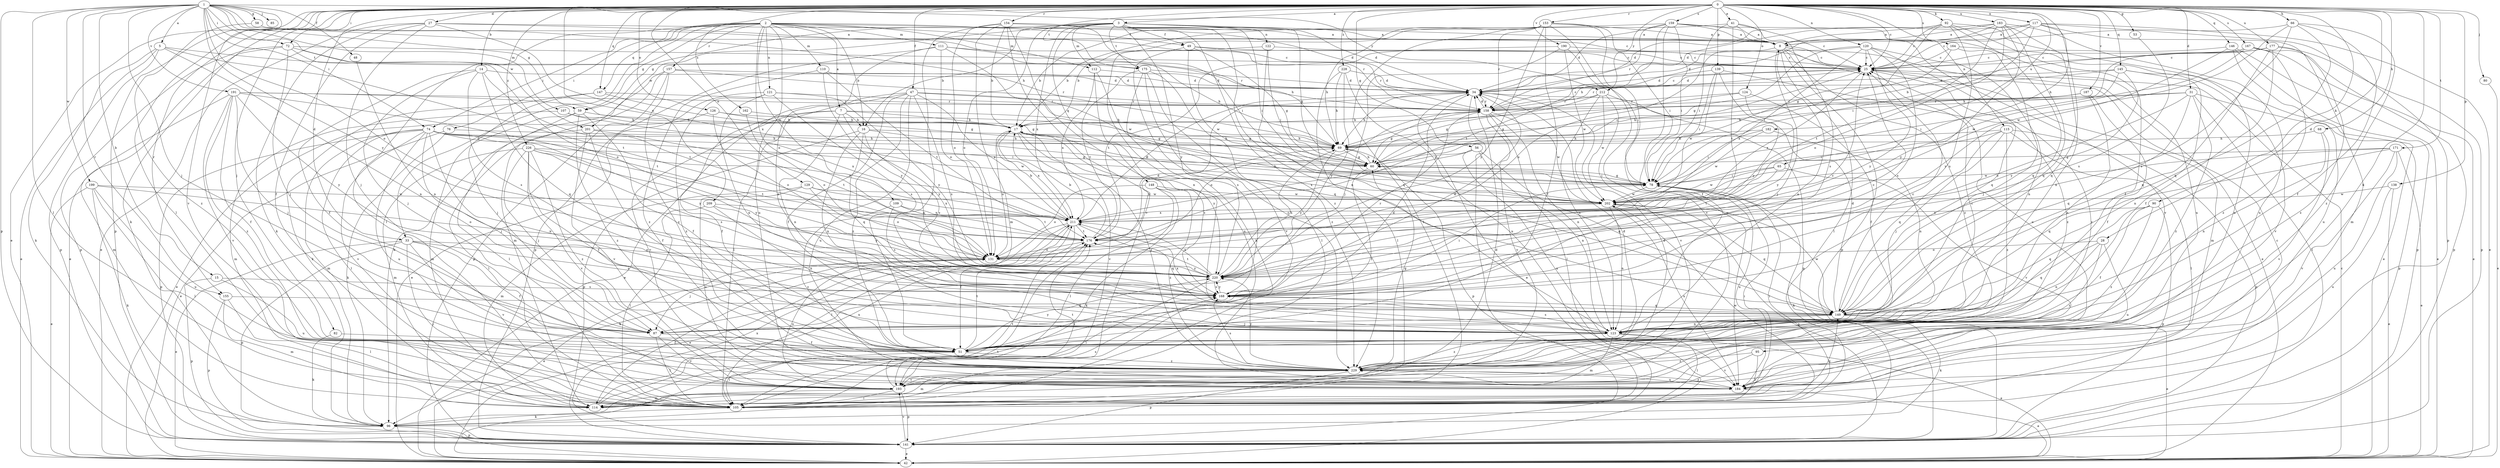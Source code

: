 strict digraph  {
0;
1;
2;
3;
5;
7;
8;
14;
15;
16;
17;
25;
27;
28;
31;
33;
34;
41;
42;
47;
48;
49;
51;
53;
56;
58;
59;
60;
65;
66;
68;
69;
72;
74;
76;
78;
80;
82;
85;
87;
90;
92;
95;
96;
105;
107;
109;
110;
111;
112;
114;
115;
117;
120;
121;
122;
123;
124;
126;
129;
131;
138;
139;
141;
145;
146;
147;
148;
149;
153;
154;
155;
157;
158;
159;
162;
164;
167;
168;
171;
175;
176;
177;
182;
183;
184;
187;
190;
191;
193;
199;
201;
202;
209;
211;
212;
220;
226;
228;
229;
0 -> 3  [label=a];
0 -> 14  [label=b];
0 -> 25  [label=c];
0 -> 27  [label=d];
0 -> 28  [label=d];
0 -> 31  [label=d];
0 -> 33  [label=d];
0 -> 41  [label=e];
0 -> 42  [label=e];
0 -> 47  [label=f];
0 -> 53  [label=g];
0 -> 56  [label=g];
0 -> 65  [label=h];
0 -> 66  [label=h];
0 -> 68  [label=h];
0 -> 72  [label=i];
0 -> 80  [label=j];
0 -> 82  [label=j];
0 -> 90  [label=k];
0 -> 92  [label=k];
0 -> 95  [label=k];
0 -> 96  [label=k];
0 -> 105  [label=l];
0 -> 115  [label=n];
0 -> 117  [label=n];
0 -> 120  [label=n];
0 -> 124  [label=o];
0 -> 126  [label=o];
0 -> 129  [label=o];
0 -> 138  [label=p];
0 -> 139  [label=p];
0 -> 141  [label=p];
0 -> 145  [label=q];
0 -> 146  [label=q];
0 -> 147  [label=q];
0 -> 153  [label=r];
0 -> 154  [label=r];
0 -> 155  [label=r];
0 -> 159  [label=s];
0 -> 162  [label=s];
0 -> 164  [label=s];
0 -> 167  [label=s];
0 -> 171  [label=t];
0 -> 175  [label=t];
0 -> 177  [label=u];
0 -> 182  [label=u];
0 -> 183  [label=u];
0 -> 187  [label=v];
0 -> 190  [label=v];
0 -> 209  [label=x];
0 -> 212  [label=y];
0 -> 226  [label=z];
0 -> 228  [label=z];
1 -> 5  [label=a];
1 -> 15  [label=b];
1 -> 48  [label=f];
1 -> 58  [label=g];
1 -> 59  [label=g];
1 -> 69  [label=h];
1 -> 72  [label=i];
1 -> 74  [label=i];
1 -> 85  [label=j];
1 -> 87  [label=j];
1 -> 105  [label=l];
1 -> 107  [label=m];
1 -> 131  [label=o];
1 -> 141  [label=p];
1 -> 155  [label=r];
1 -> 191  [label=v];
1 -> 193  [label=v];
1 -> 199  [label=w];
1 -> 201  [label=w];
1 -> 212  [label=y];
1 -> 220  [label=y];
2 -> 7  [label=a];
2 -> 16  [label=b];
2 -> 33  [label=d];
2 -> 34  [label=d];
2 -> 49  [label=f];
2 -> 59  [label=g];
2 -> 74  [label=i];
2 -> 76  [label=i];
2 -> 105  [label=l];
2 -> 109  [label=m];
2 -> 110  [label=m];
2 -> 111  [label=m];
2 -> 112  [label=m];
2 -> 121  [label=n];
2 -> 131  [label=o];
2 -> 147  [label=q];
2 -> 157  [label=r];
2 -> 158  [label=r];
2 -> 184  [label=u];
3 -> 8  [label=a];
3 -> 16  [label=b];
3 -> 34  [label=d];
3 -> 49  [label=f];
3 -> 59  [label=g];
3 -> 60  [label=g];
3 -> 78  [label=i];
3 -> 112  [label=m];
3 -> 122  [label=n];
3 -> 123  [label=n];
3 -> 131  [label=o];
3 -> 148  [label=q];
3 -> 175  [label=t];
3 -> 201  [label=w];
3 -> 211  [label=x];
3 -> 220  [label=y];
3 -> 229  [label=z];
5 -> 42  [label=e];
5 -> 96  [label=k];
5 -> 123  [label=n];
5 -> 141  [label=p];
5 -> 175  [label=t];
5 -> 176  [label=t];
7 -> 16  [label=b];
7 -> 17  [label=b];
7 -> 51  [label=f];
7 -> 60  [label=g];
7 -> 123  [label=n];
7 -> 193  [label=v];
7 -> 220  [label=y];
8 -> 25  [label=c];
8 -> 42  [label=e];
8 -> 87  [label=j];
8 -> 105  [label=l];
8 -> 131  [label=o];
8 -> 141  [label=p];
8 -> 184  [label=u];
8 -> 229  [label=z];
14 -> 34  [label=d];
14 -> 51  [label=f];
14 -> 87  [label=j];
14 -> 149  [label=q];
14 -> 168  [label=s];
14 -> 176  [label=t];
15 -> 141  [label=p];
15 -> 168  [label=s];
15 -> 184  [label=u];
16 -> 69  [label=h];
16 -> 78  [label=i];
16 -> 123  [label=n];
16 -> 141  [label=p];
16 -> 149  [label=q];
16 -> 168  [label=s];
17 -> 69  [label=h];
17 -> 131  [label=o];
17 -> 168  [label=s];
17 -> 193  [label=v];
17 -> 211  [label=x];
17 -> 220  [label=y];
17 -> 229  [label=z];
25 -> 34  [label=d];
25 -> 114  [label=m];
25 -> 211  [label=x];
25 -> 229  [label=z];
27 -> 8  [label=a];
27 -> 42  [label=e];
27 -> 51  [label=f];
27 -> 69  [label=h];
27 -> 87  [label=j];
27 -> 96  [label=k];
27 -> 211  [label=x];
28 -> 123  [label=n];
28 -> 131  [label=o];
28 -> 149  [label=q];
28 -> 184  [label=u];
28 -> 229  [label=z];
31 -> 69  [label=h];
31 -> 105  [label=l];
31 -> 131  [label=o];
31 -> 141  [label=p];
31 -> 149  [label=q];
31 -> 158  [label=r];
31 -> 229  [label=z];
33 -> 42  [label=e];
33 -> 51  [label=f];
33 -> 105  [label=l];
33 -> 131  [label=o];
33 -> 141  [label=p];
33 -> 168  [label=s];
33 -> 193  [label=v];
34 -> 25  [label=c];
34 -> 42  [label=e];
34 -> 69  [label=h];
34 -> 105  [label=l];
34 -> 158  [label=r];
41 -> 8  [label=a];
41 -> 17  [label=b];
41 -> 25  [label=c];
41 -> 78  [label=i];
41 -> 168  [label=s];
41 -> 176  [label=t];
42 -> 25  [label=c];
42 -> 176  [label=t];
47 -> 42  [label=e];
47 -> 51  [label=f];
47 -> 69  [label=h];
47 -> 105  [label=l];
47 -> 158  [label=r];
47 -> 168  [label=s];
47 -> 184  [label=u];
47 -> 211  [label=x];
47 -> 229  [label=z];
48 -> 123  [label=n];
49 -> 25  [label=c];
49 -> 60  [label=g];
49 -> 158  [label=r];
49 -> 202  [label=w];
49 -> 229  [label=z];
51 -> 105  [label=l];
51 -> 168  [label=s];
51 -> 176  [label=t];
51 -> 220  [label=y];
51 -> 229  [label=z];
53 -> 168  [label=s];
56 -> 60  [label=g];
56 -> 123  [label=n];
56 -> 149  [label=q];
56 -> 184  [label=u];
56 -> 211  [label=x];
58 -> 8  [label=a];
58 -> 25  [label=c];
58 -> 229  [label=z];
59 -> 17  [label=b];
59 -> 51  [label=f];
59 -> 105  [label=l];
59 -> 114  [label=m];
59 -> 229  [label=z];
60 -> 25  [label=c];
60 -> 51  [label=f];
60 -> 69  [label=h];
60 -> 78  [label=i];
65 -> 78  [label=i];
65 -> 176  [label=t];
65 -> 193  [label=v];
65 -> 202  [label=w];
66 -> 8  [label=a];
66 -> 51  [label=f];
66 -> 149  [label=q];
66 -> 168  [label=s];
66 -> 202  [label=w];
66 -> 229  [label=z];
68 -> 69  [label=h];
68 -> 123  [label=n];
68 -> 193  [label=v];
69 -> 60  [label=g];
69 -> 141  [label=p];
69 -> 220  [label=y];
72 -> 25  [label=c];
72 -> 42  [label=e];
72 -> 87  [label=j];
72 -> 131  [label=o];
72 -> 141  [label=p];
72 -> 158  [label=r];
74 -> 69  [label=h];
74 -> 78  [label=i];
74 -> 87  [label=j];
74 -> 105  [label=l];
74 -> 114  [label=m];
74 -> 123  [label=n];
74 -> 141  [label=p];
74 -> 184  [label=u];
74 -> 193  [label=v];
74 -> 202  [label=w];
74 -> 211  [label=x];
74 -> 220  [label=y];
76 -> 42  [label=e];
76 -> 69  [label=h];
76 -> 96  [label=k];
78 -> 60  [label=g];
78 -> 96  [label=k];
78 -> 184  [label=u];
78 -> 202  [label=w];
80 -> 42  [label=e];
82 -> 51  [label=f];
82 -> 96  [label=k];
87 -> 34  [label=d];
87 -> 51  [label=f];
87 -> 105  [label=l];
87 -> 193  [label=v];
90 -> 51  [label=f];
90 -> 141  [label=p];
90 -> 149  [label=q];
90 -> 211  [label=x];
90 -> 229  [label=z];
92 -> 8  [label=a];
92 -> 25  [label=c];
92 -> 51  [label=f];
92 -> 60  [label=g];
92 -> 149  [label=q];
92 -> 168  [label=s];
92 -> 184  [label=u];
95 -> 105  [label=l];
95 -> 193  [label=v];
95 -> 229  [label=z];
96 -> 141  [label=p];
105 -> 78  [label=i];
105 -> 96  [label=k];
105 -> 168  [label=s];
105 -> 202  [label=w];
107 -> 17  [label=b];
107 -> 114  [label=m];
107 -> 211  [label=x];
109 -> 168  [label=s];
109 -> 176  [label=t];
109 -> 211  [label=x];
109 -> 229  [label=z];
110 -> 34  [label=d];
110 -> 176  [label=t];
110 -> 220  [label=y];
110 -> 229  [label=z];
111 -> 25  [label=c];
111 -> 69  [label=h];
111 -> 123  [label=n];
111 -> 131  [label=o];
111 -> 141  [label=p];
111 -> 202  [label=w];
112 -> 34  [label=d];
112 -> 149  [label=q];
112 -> 184  [label=u];
112 -> 211  [label=x];
114 -> 25  [label=c];
114 -> 34  [label=d];
114 -> 78  [label=i];
114 -> 149  [label=q];
114 -> 176  [label=t];
114 -> 211  [label=x];
115 -> 69  [label=h];
115 -> 78  [label=i];
115 -> 87  [label=j];
115 -> 105  [label=l];
115 -> 141  [label=p];
115 -> 149  [label=q];
115 -> 229  [label=z];
117 -> 8  [label=a];
117 -> 25  [label=c];
117 -> 34  [label=d];
117 -> 42  [label=e];
117 -> 78  [label=i];
117 -> 114  [label=m];
117 -> 141  [label=p];
117 -> 149  [label=q];
120 -> 25  [label=c];
120 -> 34  [label=d];
120 -> 60  [label=g];
120 -> 123  [label=n];
120 -> 149  [label=q];
120 -> 168  [label=s];
120 -> 211  [label=x];
120 -> 220  [label=y];
121 -> 42  [label=e];
121 -> 123  [label=n];
121 -> 158  [label=r];
121 -> 168  [label=s];
121 -> 220  [label=y];
121 -> 229  [label=z];
122 -> 25  [label=c];
122 -> 78  [label=i];
122 -> 96  [label=k];
122 -> 149  [label=q];
123 -> 8  [label=a];
123 -> 25  [label=c];
123 -> 42  [label=e];
123 -> 105  [label=l];
123 -> 114  [label=m];
123 -> 168  [label=s];
123 -> 229  [label=z];
124 -> 51  [label=f];
124 -> 60  [label=g];
124 -> 158  [label=r];
124 -> 220  [label=y];
126 -> 17  [label=b];
126 -> 42  [label=e];
126 -> 60  [label=g];
126 -> 131  [label=o];
129 -> 114  [label=m];
129 -> 131  [label=o];
129 -> 184  [label=u];
129 -> 202  [label=w];
129 -> 211  [label=x];
131 -> 34  [label=d];
131 -> 42  [label=e];
131 -> 87  [label=j];
131 -> 220  [label=y];
138 -> 42  [label=e];
138 -> 184  [label=u];
138 -> 202  [label=w];
139 -> 34  [label=d];
139 -> 78  [label=i];
139 -> 202  [label=w];
139 -> 220  [label=y];
139 -> 229  [label=z];
141 -> 42  [label=e];
141 -> 193  [label=v];
141 -> 211  [label=x];
145 -> 34  [label=d];
145 -> 78  [label=i];
145 -> 123  [label=n];
145 -> 158  [label=r];
145 -> 193  [label=v];
145 -> 220  [label=y];
146 -> 25  [label=c];
146 -> 42  [label=e];
146 -> 141  [label=p];
146 -> 184  [label=u];
146 -> 220  [label=y];
147 -> 60  [label=g];
147 -> 87  [label=j];
147 -> 96  [label=k];
147 -> 158  [label=r];
148 -> 96  [label=k];
148 -> 105  [label=l];
148 -> 131  [label=o];
148 -> 202  [label=w];
148 -> 229  [label=z];
149 -> 25  [label=c];
149 -> 34  [label=d];
149 -> 42  [label=e];
149 -> 87  [label=j];
149 -> 96  [label=k];
149 -> 123  [label=n];
149 -> 202  [label=w];
149 -> 211  [label=x];
153 -> 8  [label=a];
153 -> 17  [label=b];
153 -> 51  [label=f];
153 -> 69  [label=h];
153 -> 78  [label=i];
153 -> 105  [label=l];
153 -> 158  [label=r];
153 -> 184  [label=u];
153 -> 193  [label=v];
153 -> 220  [label=y];
154 -> 8  [label=a];
154 -> 17  [label=b];
154 -> 51  [label=f];
154 -> 78  [label=i];
154 -> 114  [label=m];
154 -> 123  [label=n];
154 -> 131  [label=o];
154 -> 193  [label=v];
155 -> 105  [label=l];
155 -> 114  [label=m];
155 -> 141  [label=p];
155 -> 149  [label=q];
157 -> 34  [label=d];
157 -> 96  [label=k];
157 -> 114  [label=m];
157 -> 141  [label=p];
157 -> 158  [label=r];
157 -> 229  [label=z];
158 -> 17  [label=b];
158 -> 25  [label=c];
158 -> 34  [label=d];
158 -> 60  [label=g];
158 -> 105  [label=l];
158 -> 123  [label=n];
158 -> 131  [label=o];
158 -> 193  [label=v];
158 -> 202  [label=w];
159 -> 8  [label=a];
159 -> 17  [label=b];
159 -> 34  [label=d];
159 -> 51  [label=f];
159 -> 78  [label=i];
159 -> 158  [label=r];
159 -> 176  [label=t];
159 -> 184  [label=u];
159 -> 193  [label=v];
162 -> 17  [label=b];
162 -> 131  [label=o];
164 -> 25  [label=c];
164 -> 42  [label=e];
164 -> 78  [label=i];
164 -> 87  [label=j];
167 -> 17  [label=b];
167 -> 25  [label=c];
167 -> 42  [label=e];
167 -> 141  [label=p];
167 -> 202  [label=w];
167 -> 229  [label=z];
168 -> 25  [label=c];
168 -> 34  [label=d];
168 -> 78  [label=i];
168 -> 149  [label=q];
168 -> 158  [label=r];
168 -> 220  [label=y];
171 -> 42  [label=e];
171 -> 60  [label=g];
171 -> 149  [label=q];
171 -> 184  [label=u];
171 -> 193  [label=v];
171 -> 202  [label=w];
175 -> 34  [label=d];
175 -> 105  [label=l];
175 -> 168  [label=s];
175 -> 176  [label=t];
175 -> 193  [label=v];
175 -> 229  [label=z];
176 -> 17  [label=b];
176 -> 69  [label=h];
176 -> 131  [label=o];
177 -> 25  [label=c];
177 -> 51  [label=f];
177 -> 69  [label=h];
177 -> 141  [label=p];
177 -> 149  [label=q];
177 -> 229  [label=z];
182 -> 69  [label=h];
182 -> 78  [label=i];
182 -> 123  [label=n];
182 -> 202  [label=w];
183 -> 8  [label=a];
183 -> 34  [label=d];
183 -> 69  [label=h];
183 -> 123  [label=n];
183 -> 131  [label=o];
183 -> 149  [label=q];
183 -> 176  [label=t];
183 -> 184  [label=u];
183 -> 220  [label=y];
184 -> 42  [label=e];
184 -> 229  [label=z];
187 -> 51  [label=f];
187 -> 69  [label=h];
187 -> 123  [label=n];
187 -> 158  [label=r];
190 -> 25  [label=c];
190 -> 78  [label=i];
190 -> 87  [label=j];
190 -> 176  [label=t];
190 -> 202  [label=w];
191 -> 51  [label=f];
191 -> 60  [label=g];
191 -> 87  [label=j];
191 -> 114  [label=m];
191 -> 158  [label=r];
191 -> 176  [label=t];
191 -> 193  [label=v];
191 -> 220  [label=y];
191 -> 229  [label=z];
193 -> 34  [label=d];
193 -> 105  [label=l];
193 -> 114  [label=m];
193 -> 131  [label=o];
193 -> 141  [label=p];
193 -> 176  [label=t];
199 -> 42  [label=e];
199 -> 96  [label=k];
199 -> 105  [label=l];
199 -> 131  [label=o];
199 -> 184  [label=u];
199 -> 202  [label=w];
201 -> 51  [label=f];
201 -> 69  [label=h];
201 -> 105  [label=l];
201 -> 176  [label=t];
201 -> 193  [label=v];
202 -> 17  [label=b];
202 -> 123  [label=n];
202 -> 141  [label=p];
202 -> 149  [label=q];
202 -> 184  [label=u];
202 -> 211  [label=x];
209 -> 105  [label=l];
209 -> 123  [label=n];
209 -> 211  [label=x];
209 -> 220  [label=y];
211 -> 17  [label=b];
211 -> 34  [label=d];
211 -> 42  [label=e];
211 -> 51  [label=f];
211 -> 96  [label=k];
211 -> 105  [label=l];
211 -> 149  [label=q];
211 -> 176  [label=t];
212 -> 60  [label=g];
212 -> 123  [label=n];
212 -> 141  [label=p];
212 -> 158  [label=r];
212 -> 193  [label=v];
212 -> 202  [label=w];
220 -> 25  [label=c];
220 -> 69  [label=h];
220 -> 105  [label=l];
220 -> 168  [label=s];
220 -> 176  [label=t];
220 -> 211  [label=x];
226 -> 51  [label=f];
226 -> 60  [label=g];
226 -> 87  [label=j];
226 -> 114  [label=m];
226 -> 168  [label=s];
226 -> 176  [label=t];
226 -> 193  [label=v];
226 -> 220  [label=y];
226 -> 229  [label=z];
228 -> 34  [label=d];
228 -> 69  [label=h];
228 -> 105  [label=l];
228 -> 184  [label=u];
228 -> 220  [label=y];
229 -> 34  [label=d];
229 -> 60  [label=g];
229 -> 114  [label=m];
229 -> 141  [label=p];
229 -> 168  [label=s];
229 -> 184  [label=u];
229 -> 193  [label=v];
229 -> 220  [label=y];
}
